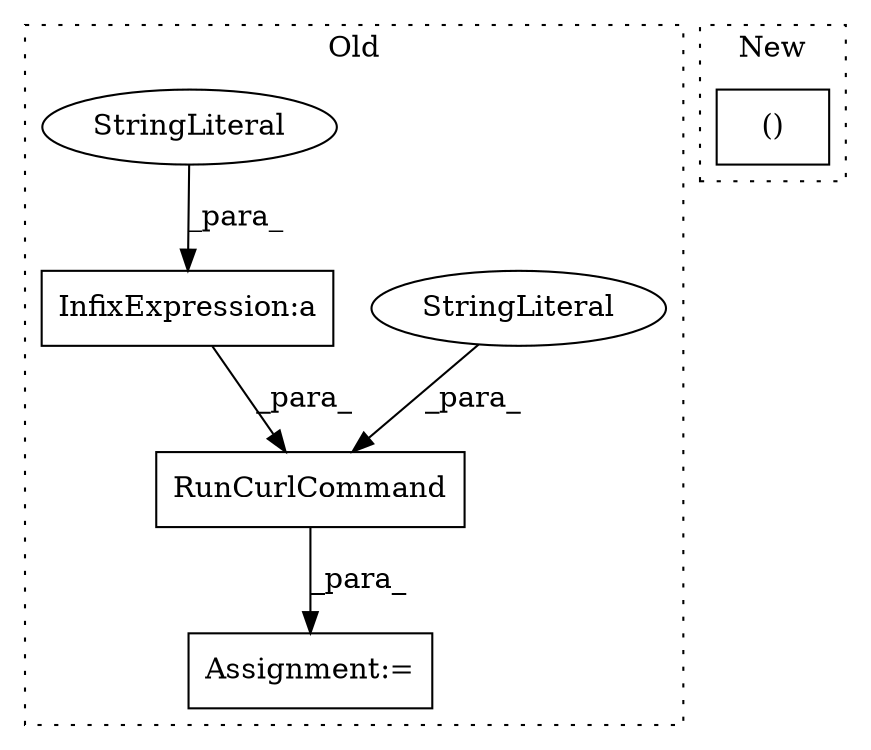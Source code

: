 digraph G {
subgraph cluster0 {
1 [label="RunCurlCommand" a="32" s="4535,4590" l="15,1" shape="box"];
3 [label="InfixExpression:a" a="27" s="4572" l="3" shape="box"];
4 [label="StringLiteral" a="45" s="4550" l="8" shape="ellipse"];
5 [label="StringLiteral" a="45" s="4559" l="13" shape="ellipse"];
6 [label="Assignment:=" a="7" s="4528" l="2" shape="box"];
label = "Old";
style="dotted";
}
subgraph cluster1 {
2 [label="()" a="106" s="2615" l="28" shape="box"];
label = "New";
style="dotted";
}
1 -> 6 [label="_para_"];
3 -> 1 [label="_para_"];
4 -> 1 [label="_para_"];
5 -> 3 [label="_para_"];
}